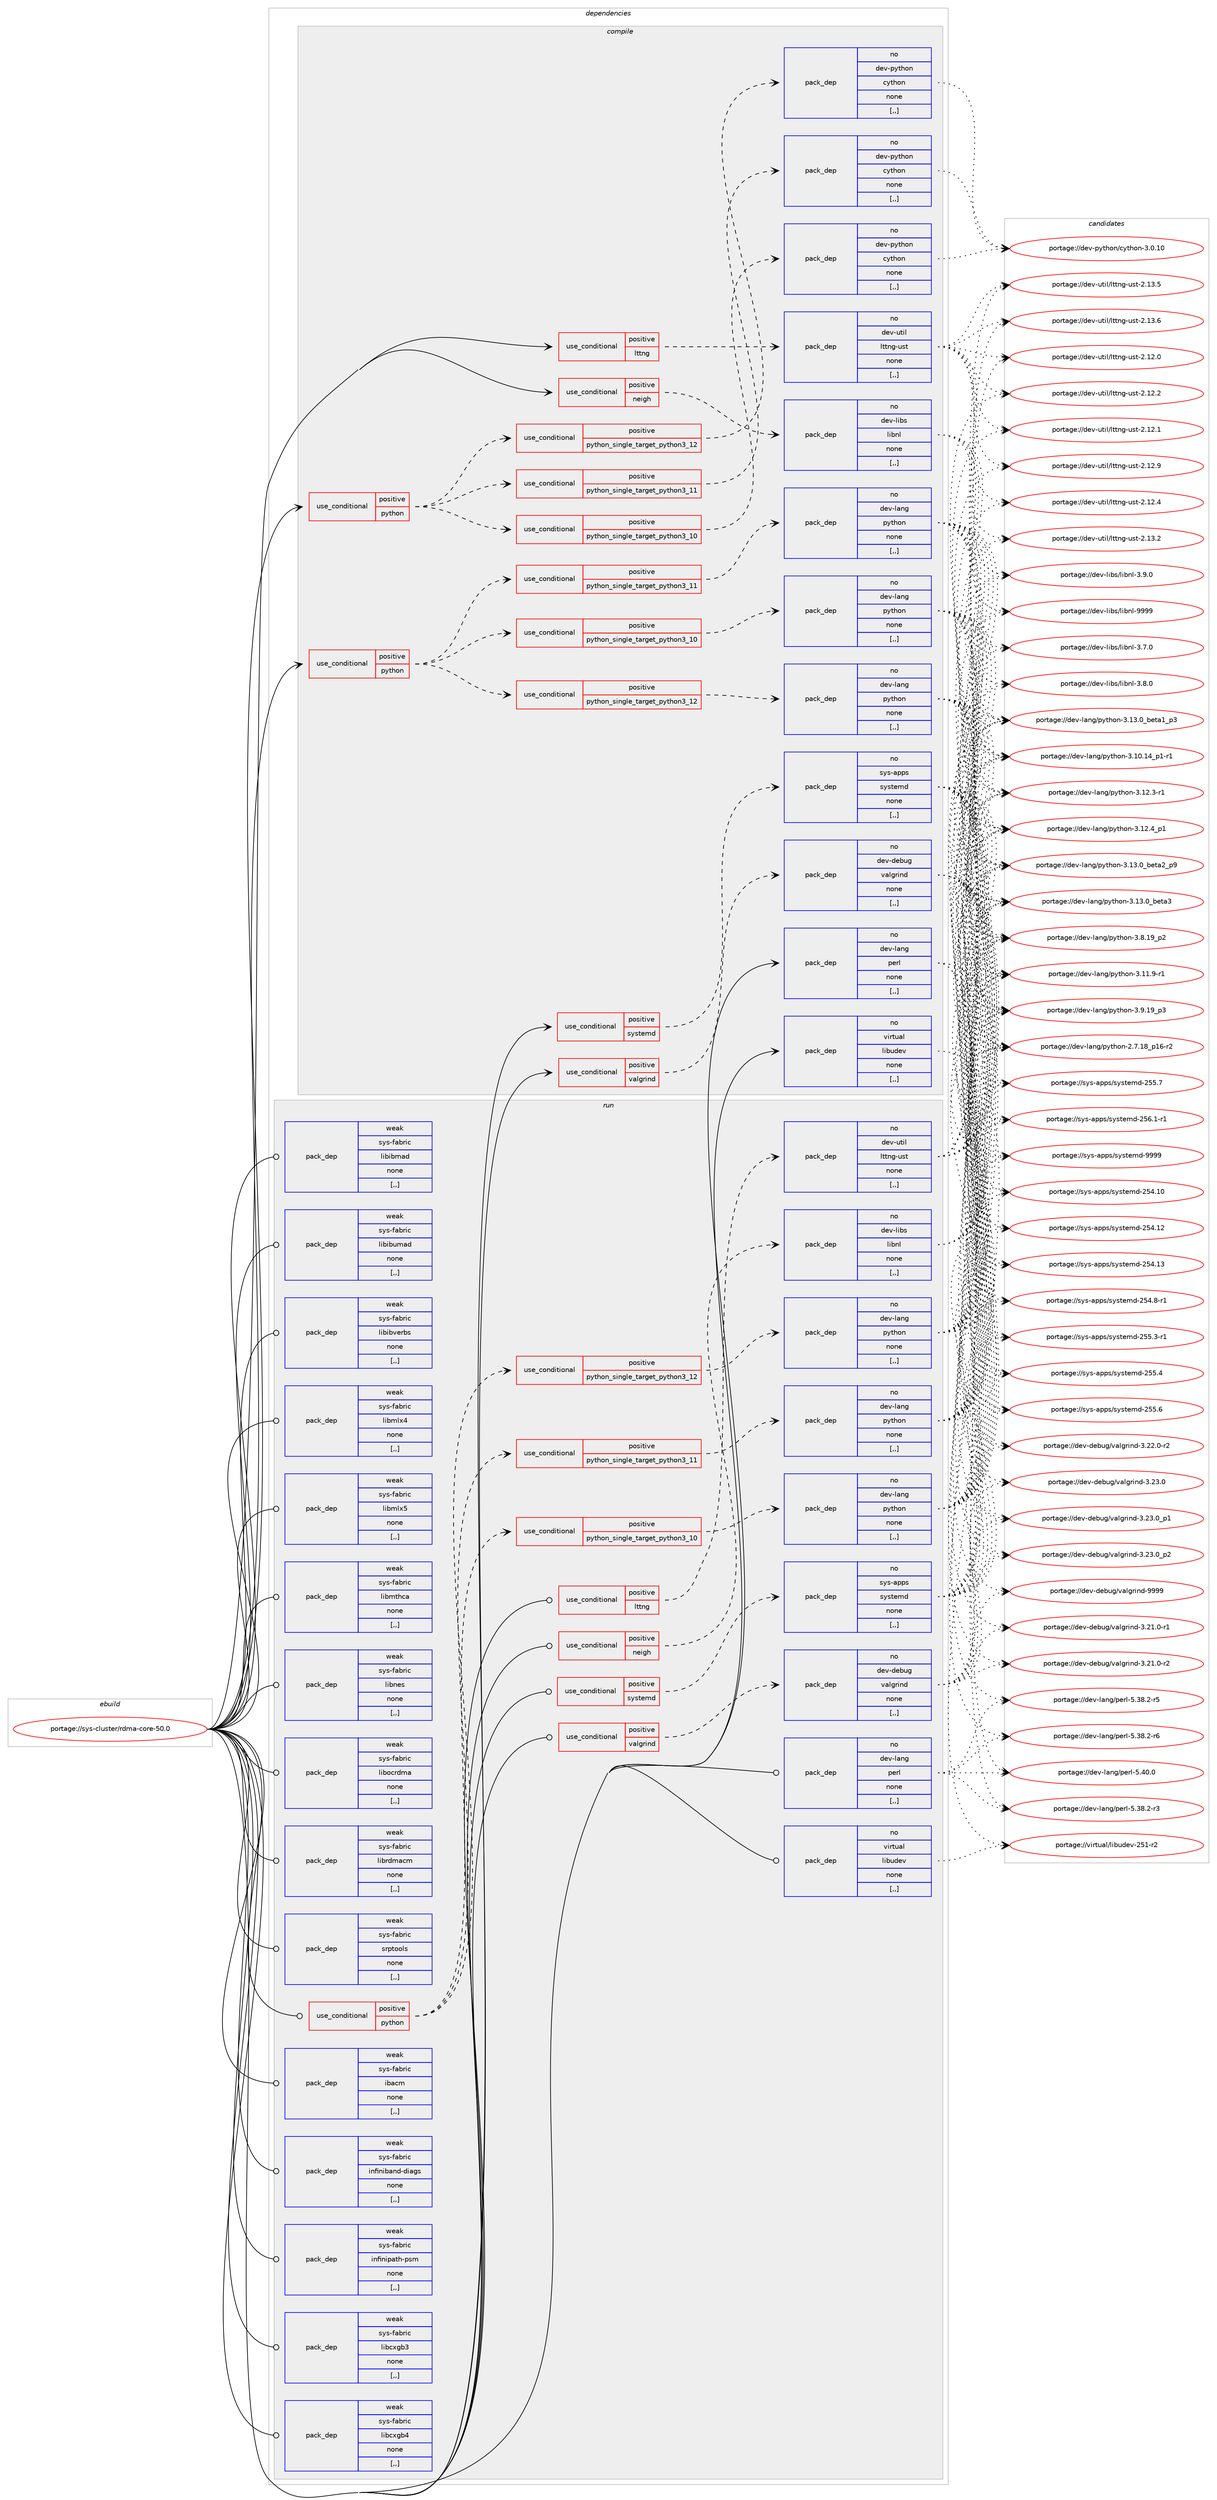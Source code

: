 digraph prolog {

# *************
# Graph options
# *************

newrank=true;
concentrate=true;
compound=true;
graph [rankdir=LR,fontname=Helvetica,fontsize=10,ranksep=1.5];#, ranksep=2.5, nodesep=0.2];
edge  [arrowhead=vee];
node  [fontname=Helvetica,fontsize=10];

# **********
# The ebuild
# **********

subgraph cluster_leftcol {
color=gray;
rank=same;
label=<<i>ebuild</i>>;
id [label="portage://sys-cluster/rdma-core-50.0", color=red, width=4, href="../sys-cluster/rdma-core-50.0.svg"];
}

# ****************
# The dependencies
# ****************

subgraph cluster_midcol {
color=gray;
label=<<i>dependencies</i>>;
subgraph cluster_compile {
fillcolor="#eeeeee";
style=filled;
label=<<i>compile</i>>;
subgraph cond111851 {
dependency421632 [label=<<TABLE BORDER="0" CELLBORDER="1" CELLSPACING="0" CELLPADDING="4"><TR><TD ROWSPAN="3" CELLPADDING="10">use_conditional</TD></TR><TR><TD>positive</TD></TR><TR><TD>lttng</TD></TR></TABLE>>, shape=none, color=red];
subgraph pack306906 {
dependency421633 [label=<<TABLE BORDER="0" CELLBORDER="1" CELLSPACING="0" CELLPADDING="4" WIDTH="220"><TR><TD ROWSPAN="6" CELLPADDING="30">pack_dep</TD></TR><TR><TD WIDTH="110">no</TD></TR><TR><TD>dev-util</TD></TR><TR><TD>lttng-ust</TD></TR><TR><TD>none</TD></TR><TR><TD>[,,]</TD></TR></TABLE>>, shape=none, color=blue];
}
dependency421632:e -> dependency421633:w [weight=20,style="dashed",arrowhead="vee"];
}
id:e -> dependency421632:w [weight=20,style="solid",arrowhead="vee"];
subgraph cond111852 {
dependency421634 [label=<<TABLE BORDER="0" CELLBORDER="1" CELLSPACING="0" CELLPADDING="4"><TR><TD ROWSPAN="3" CELLPADDING="10">use_conditional</TD></TR><TR><TD>positive</TD></TR><TR><TD>neigh</TD></TR></TABLE>>, shape=none, color=red];
subgraph pack306907 {
dependency421635 [label=<<TABLE BORDER="0" CELLBORDER="1" CELLSPACING="0" CELLPADDING="4" WIDTH="220"><TR><TD ROWSPAN="6" CELLPADDING="30">pack_dep</TD></TR><TR><TD WIDTH="110">no</TD></TR><TR><TD>dev-libs</TD></TR><TR><TD>libnl</TD></TR><TR><TD>none</TD></TR><TR><TD>[,,]</TD></TR></TABLE>>, shape=none, color=blue];
}
dependency421634:e -> dependency421635:w [weight=20,style="dashed",arrowhead="vee"];
}
id:e -> dependency421634:w [weight=20,style="solid",arrowhead="vee"];
subgraph cond111853 {
dependency421636 [label=<<TABLE BORDER="0" CELLBORDER="1" CELLSPACING="0" CELLPADDING="4"><TR><TD ROWSPAN="3" CELLPADDING="10">use_conditional</TD></TR><TR><TD>positive</TD></TR><TR><TD>python</TD></TR></TABLE>>, shape=none, color=red];
subgraph cond111854 {
dependency421637 [label=<<TABLE BORDER="0" CELLBORDER="1" CELLSPACING="0" CELLPADDING="4"><TR><TD ROWSPAN="3" CELLPADDING="10">use_conditional</TD></TR><TR><TD>positive</TD></TR><TR><TD>python_single_target_python3_10</TD></TR></TABLE>>, shape=none, color=red];
subgraph pack306908 {
dependency421638 [label=<<TABLE BORDER="0" CELLBORDER="1" CELLSPACING="0" CELLPADDING="4" WIDTH="220"><TR><TD ROWSPAN="6" CELLPADDING="30">pack_dep</TD></TR><TR><TD WIDTH="110">no</TD></TR><TR><TD>dev-lang</TD></TR><TR><TD>python</TD></TR><TR><TD>none</TD></TR><TR><TD>[,,]</TD></TR></TABLE>>, shape=none, color=blue];
}
dependency421637:e -> dependency421638:w [weight=20,style="dashed",arrowhead="vee"];
}
dependency421636:e -> dependency421637:w [weight=20,style="dashed",arrowhead="vee"];
subgraph cond111855 {
dependency421639 [label=<<TABLE BORDER="0" CELLBORDER="1" CELLSPACING="0" CELLPADDING="4"><TR><TD ROWSPAN="3" CELLPADDING="10">use_conditional</TD></TR><TR><TD>positive</TD></TR><TR><TD>python_single_target_python3_11</TD></TR></TABLE>>, shape=none, color=red];
subgraph pack306909 {
dependency421640 [label=<<TABLE BORDER="0" CELLBORDER="1" CELLSPACING="0" CELLPADDING="4" WIDTH="220"><TR><TD ROWSPAN="6" CELLPADDING="30">pack_dep</TD></TR><TR><TD WIDTH="110">no</TD></TR><TR><TD>dev-lang</TD></TR><TR><TD>python</TD></TR><TR><TD>none</TD></TR><TR><TD>[,,]</TD></TR></TABLE>>, shape=none, color=blue];
}
dependency421639:e -> dependency421640:w [weight=20,style="dashed",arrowhead="vee"];
}
dependency421636:e -> dependency421639:w [weight=20,style="dashed",arrowhead="vee"];
subgraph cond111856 {
dependency421641 [label=<<TABLE BORDER="0" CELLBORDER="1" CELLSPACING="0" CELLPADDING="4"><TR><TD ROWSPAN="3" CELLPADDING="10">use_conditional</TD></TR><TR><TD>positive</TD></TR><TR><TD>python_single_target_python3_12</TD></TR></TABLE>>, shape=none, color=red];
subgraph pack306910 {
dependency421642 [label=<<TABLE BORDER="0" CELLBORDER="1" CELLSPACING="0" CELLPADDING="4" WIDTH="220"><TR><TD ROWSPAN="6" CELLPADDING="30">pack_dep</TD></TR><TR><TD WIDTH="110">no</TD></TR><TR><TD>dev-lang</TD></TR><TR><TD>python</TD></TR><TR><TD>none</TD></TR><TR><TD>[,,]</TD></TR></TABLE>>, shape=none, color=blue];
}
dependency421641:e -> dependency421642:w [weight=20,style="dashed",arrowhead="vee"];
}
dependency421636:e -> dependency421641:w [weight=20,style="dashed",arrowhead="vee"];
}
id:e -> dependency421636:w [weight=20,style="solid",arrowhead="vee"];
subgraph cond111857 {
dependency421643 [label=<<TABLE BORDER="0" CELLBORDER="1" CELLSPACING="0" CELLPADDING="4"><TR><TD ROWSPAN="3" CELLPADDING="10">use_conditional</TD></TR><TR><TD>positive</TD></TR><TR><TD>python</TD></TR></TABLE>>, shape=none, color=red];
subgraph cond111858 {
dependency421644 [label=<<TABLE BORDER="0" CELLBORDER="1" CELLSPACING="0" CELLPADDING="4"><TR><TD ROWSPAN="3" CELLPADDING="10">use_conditional</TD></TR><TR><TD>positive</TD></TR><TR><TD>python_single_target_python3_10</TD></TR></TABLE>>, shape=none, color=red];
subgraph pack306911 {
dependency421645 [label=<<TABLE BORDER="0" CELLBORDER="1" CELLSPACING="0" CELLPADDING="4" WIDTH="220"><TR><TD ROWSPAN="6" CELLPADDING="30">pack_dep</TD></TR><TR><TD WIDTH="110">no</TD></TR><TR><TD>dev-python</TD></TR><TR><TD>cython</TD></TR><TR><TD>none</TD></TR><TR><TD>[,,]</TD></TR></TABLE>>, shape=none, color=blue];
}
dependency421644:e -> dependency421645:w [weight=20,style="dashed",arrowhead="vee"];
}
dependency421643:e -> dependency421644:w [weight=20,style="dashed",arrowhead="vee"];
subgraph cond111859 {
dependency421646 [label=<<TABLE BORDER="0" CELLBORDER="1" CELLSPACING="0" CELLPADDING="4"><TR><TD ROWSPAN="3" CELLPADDING="10">use_conditional</TD></TR><TR><TD>positive</TD></TR><TR><TD>python_single_target_python3_11</TD></TR></TABLE>>, shape=none, color=red];
subgraph pack306912 {
dependency421647 [label=<<TABLE BORDER="0" CELLBORDER="1" CELLSPACING="0" CELLPADDING="4" WIDTH="220"><TR><TD ROWSPAN="6" CELLPADDING="30">pack_dep</TD></TR><TR><TD WIDTH="110">no</TD></TR><TR><TD>dev-python</TD></TR><TR><TD>cython</TD></TR><TR><TD>none</TD></TR><TR><TD>[,,]</TD></TR></TABLE>>, shape=none, color=blue];
}
dependency421646:e -> dependency421647:w [weight=20,style="dashed",arrowhead="vee"];
}
dependency421643:e -> dependency421646:w [weight=20,style="dashed",arrowhead="vee"];
subgraph cond111860 {
dependency421648 [label=<<TABLE BORDER="0" CELLBORDER="1" CELLSPACING="0" CELLPADDING="4"><TR><TD ROWSPAN="3" CELLPADDING="10">use_conditional</TD></TR><TR><TD>positive</TD></TR><TR><TD>python_single_target_python3_12</TD></TR></TABLE>>, shape=none, color=red];
subgraph pack306913 {
dependency421649 [label=<<TABLE BORDER="0" CELLBORDER="1" CELLSPACING="0" CELLPADDING="4" WIDTH="220"><TR><TD ROWSPAN="6" CELLPADDING="30">pack_dep</TD></TR><TR><TD WIDTH="110">no</TD></TR><TR><TD>dev-python</TD></TR><TR><TD>cython</TD></TR><TR><TD>none</TD></TR><TR><TD>[,,]</TD></TR></TABLE>>, shape=none, color=blue];
}
dependency421648:e -> dependency421649:w [weight=20,style="dashed",arrowhead="vee"];
}
dependency421643:e -> dependency421648:w [weight=20,style="dashed",arrowhead="vee"];
}
id:e -> dependency421643:w [weight=20,style="solid",arrowhead="vee"];
subgraph cond111861 {
dependency421650 [label=<<TABLE BORDER="0" CELLBORDER="1" CELLSPACING="0" CELLPADDING="4"><TR><TD ROWSPAN="3" CELLPADDING="10">use_conditional</TD></TR><TR><TD>positive</TD></TR><TR><TD>systemd</TD></TR></TABLE>>, shape=none, color=red];
subgraph pack306914 {
dependency421651 [label=<<TABLE BORDER="0" CELLBORDER="1" CELLSPACING="0" CELLPADDING="4" WIDTH="220"><TR><TD ROWSPAN="6" CELLPADDING="30">pack_dep</TD></TR><TR><TD WIDTH="110">no</TD></TR><TR><TD>sys-apps</TD></TR><TR><TD>systemd</TD></TR><TR><TD>none</TD></TR><TR><TD>[,,]</TD></TR></TABLE>>, shape=none, color=blue];
}
dependency421650:e -> dependency421651:w [weight=20,style="dashed",arrowhead="vee"];
}
id:e -> dependency421650:w [weight=20,style="solid",arrowhead="vee"];
subgraph cond111862 {
dependency421652 [label=<<TABLE BORDER="0" CELLBORDER="1" CELLSPACING="0" CELLPADDING="4"><TR><TD ROWSPAN="3" CELLPADDING="10">use_conditional</TD></TR><TR><TD>positive</TD></TR><TR><TD>valgrind</TD></TR></TABLE>>, shape=none, color=red];
subgraph pack306915 {
dependency421653 [label=<<TABLE BORDER="0" CELLBORDER="1" CELLSPACING="0" CELLPADDING="4" WIDTH="220"><TR><TD ROWSPAN="6" CELLPADDING="30">pack_dep</TD></TR><TR><TD WIDTH="110">no</TD></TR><TR><TD>dev-debug</TD></TR><TR><TD>valgrind</TD></TR><TR><TD>none</TD></TR><TR><TD>[,,]</TD></TR></TABLE>>, shape=none, color=blue];
}
dependency421652:e -> dependency421653:w [weight=20,style="dashed",arrowhead="vee"];
}
id:e -> dependency421652:w [weight=20,style="solid",arrowhead="vee"];
subgraph pack306916 {
dependency421654 [label=<<TABLE BORDER="0" CELLBORDER="1" CELLSPACING="0" CELLPADDING="4" WIDTH="220"><TR><TD ROWSPAN="6" CELLPADDING="30">pack_dep</TD></TR><TR><TD WIDTH="110">no</TD></TR><TR><TD>dev-lang</TD></TR><TR><TD>perl</TD></TR><TR><TD>none</TD></TR><TR><TD>[,,]</TD></TR></TABLE>>, shape=none, color=blue];
}
id:e -> dependency421654:w [weight=20,style="solid",arrowhead="vee"];
subgraph pack306917 {
dependency421655 [label=<<TABLE BORDER="0" CELLBORDER="1" CELLSPACING="0" CELLPADDING="4" WIDTH="220"><TR><TD ROWSPAN="6" CELLPADDING="30">pack_dep</TD></TR><TR><TD WIDTH="110">no</TD></TR><TR><TD>virtual</TD></TR><TR><TD>libudev</TD></TR><TR><TD>none</TD></TR><TR><TD>[,,]</TD></TR></TABLE>>, shape=none, color=blue];
}
id:e -> dependency421655:w [weight=20,style="solid",arrowhead="vee"];
}
subgraph cluster_compileandrun {
fillcolor="#eeeeee";
style=filled;
label=<<i>compile and run</i>>;
}
subgraph cluster_run {
fillcolor="#eeeeee";
style=filled;
label=<<i>run</i>>;
subgraph cond111863 {
dependency421656 [label=<<TABLE BORDER="0" CELLBORDER="1" CELLSPACING="0" CELLPADDING="4"><TR><TD ROWSPAN="3" CELLPADDING="10">use_conditional</TD></TR><TR><TD>positive</TD></TR><TR><TD>lttng</TD></TR></TABLE>>, shape=none, color=red];
subgraph pack306918 {
dependency421657 [label=<<TABLE BORDER="0" CELLBORDER="1" CELLSPACING="0" CELLPADDING="4" WIDTH="220"><TR><TD ROWSPAN="6" CELLPADDING="30">pack_dep</TD></TR><TR><TD WIDTH="110">no</TD></TR><TR><TD>dev-util</TD></TR><TR><TD>lttng-ust</TD></TR><TR><TD>none</TD></TR><TR><TD>[,,]</TD></TR></TABLE>>, shape=none, color=blue];
}
dependency421656:e -> dependency421657:w [weight=20,style="dashed",arrowhead="vee"];
}
id:e -> dependency421656:w [weight=20,style="solid",arrowhead="odot"];
subgraph cond111864 {
dependency421658 [label=<<TABLE BORDER="0" CELLBORDER="1" CELLSPACING="0" CELLPADDING="4"><TR><TD ROWSPAN="3" CELLPADDING="10">use_conditional</TD></TR><TR><TD>positive</TD></TR><TR><TD>neigh</TD></TR></TABLE>>, shape=none, color=red];
subgraph pack306919 {
dependency421659 [label=<<TABLE BORDER="0" CELLBORDER="1" CELLSPACING="0" CELLPADDING="4" WIDTH="220"><TR><TD ROWSPAN="6" CELLPADDING="30">pack_dep</TD></TR><TR><TD WIDTH="110">no</TD></TR><TR><TD>dev-libs</TD></TR><TR><TD>libnl</TD></TR><TR><TD>none</TD></TR><TR><TD>[,,]</TD></TR></TABLE>>, shape=none, color=blue];
}
dependency421658:e -> dependency421659:w [weight=20,style="dashed",arrowhead="vee"];
}
id:e -> dependency421658:w [weight=20,style="solid",arrowhead="odot"];
subgraph cond111865 {
dependency421660 [label=<<TABLE BORDER="0" CELLBORDER="1" CELLSPACING="0" CELLPADDING="4"><TR><TD ROWSPAN="3" CELLPADDING="10">use_conditional</TD></TR><TR><TD>positive</TD></TR><TR><TD>python</TD></TR></TABLE>>, shape=none, color=red];
subgraph cond111866 {
dependency421661 [label=<<TABLE BORDER="0" CELLBORDER="1" CELLSPACING="0" CELLPADDING="4"><TR><TD ROWSPAN="3" CELLPADDING="10">use_conditional</TD></TR><TR><TD>positive</TD></TR><TR><TD>python_single_target_python3_10</TD></TR></TABLE>>, shape=none, color=red];
subgraph pack306920 {
dependency421662 [label=<<TABLE BORDER="0" CELLBORDER="1" CELLSPACING="0" CELLPADDING="4" WIDTH="220"><TR><TD ROWSPAN="6" CELLPADDING="30">pack_dep</TD></TR><TR><TD WIDTH="110">no</TD></TR><TR><TD>dev-lang</TD></TR><TR><TD>python</TD></TR><TR><TD>none</TD></TR><TR><TD>[,,]</TD></TR></TABLE>>, shape=none, color=blue];
}
dependency421661:e -> dependency421662:w [weight=20,style="dashed",arrowhead="vee"];
}
dependency421660:e -> dependency421661:w [weight=20,style="dashed",arrowhead="vee"];
subgraph cond111867 {
dependency421663 [label=<<TABLE BORDER="0" CELLBORDER="1" CELLSPACING="0" CELLPADDING="4"><TR><TD ROWSPAN="3" CELLPADDING="10">use_conditional</TD></TR><TR><TD>positive</TD></TR><TR><TD>python_single_target_python3_11</TD></TR></TABLE>>, shape=none, color=red];
subgraph pack306921 {
dependency421664 [label=<<TABLE BORDER="0" CELLBORDER="1" CELLSPACING="0" CELLPADDING="4" WIDTH="220"><TR><TD ROWSPAN="6" CELLPADDING="30">pack_dep</TD></TR><TR><TD WIDTH="110">no</TD></TR><TR><TD>dev-lang</TD></TR><TR><TD>python</TD></TR><TR><TD>none</TD></TR><TR><TD>[,,]</TD></TR></TABLE>>, shape=none, color=blue];
}
dependency421663:e -> dependency421664:w [weight=20,style="dashed",arrowhead="vee"];
}
dependency421660:e -> dependency421663:w [weight=20,style="dashed",arrowhead="vee"];
subgraph cond111868 {
dependency421665 [label=<<TABLE BORDER="0" CELLBORDER="1" CELLSPACING="0" CELLPADDING="4"><TR><TD ROWSPAN="3" CELLPADDING="10">use_conditional</TD></TR><TR><TD>positive</TD></TR><TR><TD>python_single_target_python3_12</TD></TR></TABLE>>, shape=none, color=red];
subgraph pack306922 {
dependency421666 [label=<<TABLE BORDER="0" CELLBORDER="1" CELLSPACING="0" CELLPADDING="4" WIDTH="220"><TR><TD ROWSPAN="6" CELLPADDING="30">pack_dep</TD></TR><TR><TD WIDTH="110">no</TD></TR><TR><TD>dev-lang</TD></TR><TR><TD>python</TD></TR><TR><TD>none</TD></TR><TR><TD>[,,]</TD></TR></TABLE>>, shape=none, color=blue];
}
dependency421665:e -> dependency421666:w [weight=20,style="dashed",arrowhead="vee"];
}
dependency421660:e -> dependency421665:w [weight=20,style="dashed",arrowhead="vee"];
}
id:e -> dependency421660:w [weight=20,style="solid",arrowhead="odot"];
subgraph cond111869 {
dependency421667 [label=<<TABLE BORDER="0" CELLBORDER="1" CELLSPACING="0" CELLPADDING="4"><TR><TD ROWSPAN="3" CELLPADDING="10">use_conditional</TD></TR><TR><TD>positive</TD></TR><TR><TD>systemd</TD></TR></TABLE>>, shape=none, color=red];
subgraph pack306923 {
dependency421668 [label=<<TABLE BORDER="0" CELLBORDER="1" CELLSPACING="0" CELLPADDING="4" WIDTH="220"><TR><TD ROWSPAN="6" CELLPADDING="30">pack_dep</TD></TR><TR><TD WIDTH="110">no</TD></TR><TR><TD>sys-apps</TD></TR><TR><TD>systemd</TD></TR><TR><TD>none</TD></TR><TR><TD>[,,]</TD></TR></TABLE>>, shape=none, color=blue];
}
dependency421667:e -> dependency421668:w [weight=20,style="dashed",arrowhead="vee"];
}
id:e -> dependency421667:w [weight=20,style="solid",arrowhead="odot"];
subgraph cond111870 {
dependency421669 [label=<<TABLE BORDER="0" CELLBORDER="1" CELLSPACING="0" CELLPADDING="4"><TR><TD ROWSPAN="3" CELLPADDING="10">use_conditional</TD></TR><TR><TD>positive</TD></TR><TR><TD>valgrind</TD></TR></TABLE>>, shape=none, color=red];
subgraph pack306924 {
dependency421670 [label=<<TABLE BORDER="0" CELLBORDER="1" CELLSPACING="0" CELLPADDING="4" WIDTH="220"><TR><TD ROWSPAN="6" CELLPADDING="30">pack_dep</TD></TR><TR><TD WIDTH="110">no</TD></TR><TR><TD>dev-debug</TD></TR><TR><TD>valgrind</TD></TR><TR><TD>none</TD></TR><TR><TD>[,,]</TD></TR></TABLE>>, shape=none, color=blue];
}
dependency421669:e -> dependency421670:w [weight=20,style="dashed",arrowhead="vee"];
}
id:e -> dependency421669:w [weight=20,style="solid",arrowhead="odot"];
subgraph pack306925 {
dependency421671 [label=<<TABLE BORDER="0" CELLBORDER="1" CELLSPACING="0" CELLPADDING="4" WIDTH="220"><TR><TD ROWSPAN="6" CELLPADDING="30">pack_dep</TD></TR><TR><TD WIDTH="110">no</TD></TR><TR><TD>dev-lang</TD></TR><TR><TD>perl</TD></TR><TR><TD>none</TD></TR><TR><TD>[,,]</TD></TR></TABLE>>, shape=none, color=blue];
}
id:e -> dependency421671:w [weight=20,style="solid",arrowhead="odot"];
subgraph pack306926 {
dependency421672 [label=<<TABLE BORDER="0" CELLBORDER="1" CELLSPACING="0" CELLPADDING="4" WIDTH="220"><TR><TD ROWSPAN="6" CELLPADDING="30">pack_dep</TD></TR><TR><TD WIDTH="110">no</TD></TR><TR><TD>virtual</TD></TR><TR><TD>libudev</TD></TR><TR><TD>none</TD></TR><TR><TD>[,,]</TD></TR></TABLE>>, shape=none, color=blue];
}
id:e -> dependency421672:w [weight=20,style="solid",arrowhead="odot"];
subgraph pack306927 {
dependency421673 [label=<<TABLE BORDER="0" CELLBORDER="1" CELLSPACING="0" CELLPADDING="4" WIDTH="220"><TR><TD ROWSPAN="6" CELLPADDING="30">pack_dep</TD></TR><TR><TD WIDTH="110">weak</TD></TR><TR><TD>sys-fabric</TD></TR><TR><TD>ibacm</TD></TR><TR><TD>none</TD></TR><TR><TD>[,,]</TD></TR></TABLE>>, shape=none, color=blue];
}
id:e -> dependency421673:w [weight=20,style="solid",arrowhead="odot"];
subgraph pack306928 {
dependency421674 [label=<<TABLE BORDER="0" CELLBORDER="1" CELLSPACING="0" CELLPADDING="4" WIDTH="220"><TR><TD ROWSPAN="6" CELLPADDING="30">pack_dep</TD></TR><TR><TD WIDTH="110">weak</TD></TR><TR><TD>sys-fabric</TD></TR><TR><TD>infiniband-diags</TD></TR><TR><TD>none</TD></TR><TR><TD>[,,]</TD></TR></TABLE>>, shape=none, color=blue];
}
id:e -> dependency421674:w [weight=20,style="solid",arrowhead="odot"];
subgraph pack306929 {
dependency421675 [label=<<TABLE BORDER="0" CELLBORDER="1" CELLSPACING="0" CELLPADDING="4" WIDTH="220"><TR><TD ROWSPAN="6" CELLPADDING="30">pack_dep</TD></TR><TR><TD WIDTH="110">weak</TD></TR><TR><TD>sys-fabric</TD></TR><TR><TD>infinipath-psm</TD></TR><TR><TD>none</TD></TR><TR><TD>[,,]</TD></TR></TABLE>>, shape=none, color=blue];
}
id:e -> dependency421675:w [weight=20,style="solid",arrowhead="odot"];
subgraph pack306930 {
dependency421676 [label=<<TABLE BORDER="0" CELLBORDER="1" CELLSPACING="0" CELLPADDING="4" WIDTH="220"><TR><TD ROWSPAN="6" CELLPADDING="30">pack_dep</TD></TR><TR><TD WIDTH="110">weak</TD></TR><TR><TD>sys-fabric</TD></TR><TR><TD>libcxgb3</TD></TR><TR><TD>none</TD></TR><TR><TD>[,,]</TD></TR></TABLE>>, shape=none, color=blue];
}
id:e -> dependency421676:w [weight=20,style="solid",arrowhead="odot"];
subgraph pack306931 {
dependency421677 [label=<<TABLE BORDER="0" CELLBORDER="1" CELLSPACING="0" CELLPADDING="4" WIDTH="220"><TR><TD ROWSPAN="6" CELLPADDING="30">pack_dep</TD></TR><TR><TD WIDTH="110">weak</TD></TR><TR><TD>sys-fabric</TD></TR><TR><TD>libcxgb4</TD></TR><TR><TD>none</TD></TR><TR><TD>[,,]</TD></TR></TABLE>>, shape=none, color=blue];
}
id:e -> dependency421677:w [weight=20,style="solid",arrowhead="odot"];
subgraph pack306932 {
dependency421678 [label=<<TABLE BORDER="0" CELLBORDER="1" CELLSPACING="0" CELLPADDING="4" WIDTH="220"><TR><TD ROWSPAN="6" CELLPADDING="30">pack_dep</TD></TR><TR><TD WIDTH="110">weak</TD></TR><TR><TD>sys-fabric</TD></TR><TR><TD>libibmad</TD></TR><TR><TD>none</TD></TR><TR><TD>[,,]</TD></TR></TABLE>>, shape=none, color=blue];
}
id:e -> dependency421678:w [weight=20,style="solid",arrowhead="odot"];
subgraph pack306933 {
dependency421679 [label=<<TABLE BORDER="0" CELLBORDER="1" CELLSPACING="0" CELLPADDING="4" WIDTH="220"><TR><TD ROWSPAN="6" CELLPADDING="30">pack_dep</TD></TR><TR><TD WIDTH="110">weak</TD></TR><TR><TD>sys-fabric</TD></TR><TR><TD>libibumad</TD></TR><TR><TD>none</TD></TR><TR><TD>[,,]</TD></TR></TABLE>>, shape=none, color=blue];
}
id:e -> dependency421679:w [weight=20,style="solid",arrowhead="odot"];
subgraph pack306934 {
dependency421680 [label=<<TABLE BORDER="0" CELLBORDER="1" CELLSPACING="0" CELLPADDING="4" WIDTH="220"><TR><TD ROWSPAN="6" CELLPADDING="30">pack_dep</TD></TR><TR><TD WIDTH="110">weak</TD></TR><TR><TD>sys-fabric</TD></TR><TR><TD>libibverbs</TD></TR><TR><TD>none</TD></TR><TR><TD>[,,]</TD></TR></TABLE>>, shape=none, color=blue];
}
id:e -> dependency421680:w [weight=20,style="solid",arrowhead="odot"];
subgraph pack306935 {
dependency421681 [label=<<TABLE BORDER="0" CELLBORDER="1" CELLSPACING="0" CELLPADDING="4" WIDTH="220"><TR><TD ROWSPAN="6" CELLPADDING="30">pack_dep</TD></TR><TR><TD WIDTH="110">weak</TD></TR><TR><TD>sys-fabric</TD></TR><TR><TD>libmlx4</TD></TR><TR><TD>none</TD></TR><TR><TD>[,,]</TD></TR></TABLE>>, shape=none, color=blue];
}
id:e -> dependency421681:w [weight=20,style="solid",arrowhead="odot"];
subgraph pack306936 {
dependency421682 [label=<<TABLE BORDER="0" CELLBORDER="1" CELLSPACING="0" CELLPADDING="4" WIDTH="220"><TR><TD ROWSPAN="6" CELLPADDING="30">pack_dep</TD></TR><TR><TD WIDTH="110">weak</TD></TR><TR><TD>sys-fabric</TD></TR><TR><TD>libmlx5</TD></TR><TR><TD>none</TD></TR><TR><TD>[,,]</TD></TR></TABLE>>, shape=none, color=blue];
}
id:e -> dependency421682:w [weight=20,style="solid",arrowhead="odot"];
subgraph pack306937 {
dependency421683 [label=<<TABLE BORDER="0" CELLBORDER="1" CELLSPACING="0" CELLPADDING="4" WIDTH="220"><TR><TD ROWSPAN="6" CELLPADDING="30">pack_dep</TD></TR><TR><TD WIDTH="110">weak</TD></TR><TR><TD>sys-fabric</TD></TR><TR><TD>libmthca</TD></TR><TR><TD>none</TD></TR><TR><TD>[,,]</TD></TR></TABLE>>, shape=none, color=blue];
}
id:e -> dependency421683:w [weight=20,style="solid",arrowhead="odot"];
subgraph pack306938 {
dependency421684 [label=<<TABLE BORDER="0" CELLBORDER="1" CELLSPACING="0" CELLPADDING="4" WIDTH="220"><TR><TD ROWSPAN="6" CELLPADDING="30">pack_dep</TD></TR><TR><TD WIDTH="110">weak</TD></TR><TR><TD>sys-fabric</TD></TR><TR><TD>libnes</TD></TR><TR><TD>none</TD></TR><TR><TD>[,,]</TD></TR></TABLE>>, shape=none, color=blue];
}
id:e -> dependency421684:w [weight=20,style="solid",arrowhead="odot"];
subgraph pack306939 {
dependency421685 [label=<<TABLE BORDER="0" CELLBORDER="1" CELLSPACING="0" CELLPADDING="4" WIDTH="220"><TR><TD ROWSPAN="6" CELLPADDING="30">pack_dep</TD></TR><TR><TD WIDTH="110">weak</TD></TR><TR><TD>sys-fabric</TD></TR><TR><TD>libocrdma</TD></TR><TR><TD>none</TD></TR><TR><TD>[,,]</TD></TR></TABLE>>, shape=none, color=blue];
}
id:e -> dependency421685:w [weight=20,style="solid",arrowhead="odot"];
subgraph pack306940 {
dependency421686 [label=<<TABLE BORDER="0" CELLBORDER="1" CELLSPACING="0" CELLPADDING="4" WIDTH="220"><TR><TD ROWSPAN="6" CELLPADDING="30">pack_dep</TD></TR><TR><TD WIDTH="110">weak</TD></TR><TR><TD>sys-fabric</TD></TR><TR><TD>librdmacm</TD></TR><TR><TD>none</TD></TR><TR><TD>[,,]</TD></TR></TABLE>>, shape=none, color=blue];
}
id:e -> dependency421686:w [weight=20,style="solid",arrowhead="odot"];
subgraph pack306941 {
dependency421687 [label=<<TABLE BORDER="0" CELLBORDER="1" CELLSPACING="0" CELLPADDING="4" WIDTH="220"><TR><TD ROWSPAN="6" CELLPADDING="30">pack_dep</TD></TR><TR><TD WIDTH="110">weak</TD></TR><TR><TD>sys-fabric</TD></TR><TR><TD>srptools</TD></TR><TR><TD>none</TD></TR><TR><TD>[,,]</TD></TR></TABLE>>, shape=none, color=blue];
}
id:e -> dependency421687:w [weight=20,style="solid",arrowhead="odot"];
}
}

# **************
# The candidates
# **************

subgraph cluster_choices {
rank=same;
color=gray;
label=<<i>candidates</i>>;

subgraph choice306906 {
color=black;
nodesep=1;
choice10010111845117116105108471081161161101034511711511645504649504648 [label="portage://dev-util/lttng-ust-2.12.0", color=red, width=4,href="../dev-util/lttng-ust-2.12.0.svg"];
choice10010111845117116105108471081161161101034511711511645504649504649 [label="portage://dev-util/lttng-ust-2.12.1", color=red, width=4,href="../dev-util/lttng-ust-2.12.1.svg"];
choice10010111845117116105108471081161161101034511711511645504649504650 [label="portage://dev-util/lttng-ust-2.12.2", color=red, width=4,href="../dev-util/lttng-ust-2.12.2.svg"];
choice10010111845117116105108471081161161101034511711511645504649504652 [label="portage://dev-util/lttng-ust-2.12.4", color=red, width=4,href="../dev-util/lttng-ust-2.12.4.svg"];
choice10010111845117116105108471081161161101034511711511645504649504657 [label="portage://dev-util/lttng-ust-2.12.9", color=red, width=4,href="../dev-util/lttng-ust-2.12.9.svg"];
choice10010111845117116105108471081161161101034511711511645504649514650 [label="portage://dev-util/lttng-ust-2.13.2", color=red, width=4,href="../dev-util/lttng-ust-2.13.2.svg"];
choice10010111845117116105108471081161161101034511711511645504649514653 [label="portage://dev-util/lttng-ust-2.13.5", color=red, width=4,href="../dev-util/lttng-ust-2.13.5.svg"];
choice10010111845117116105108471081161161101034511711511645504649514654 [label="portage://dev-util/lttng-ust-2.13.6", color=red, width=4,href="../dev-util/lttng-ust-2.13.6.svg"];
dependency421633:e -> choice10010111845117116105108471081161161101034511711511645504649504648:w [style=dotted,weight="100"];
dependency421633:e -> choice10010111845117116105108471081161161101034511711511645504649504649:w [style=dotted,weight="100"];
dependency421633:e -> choice10010111845117116105108471081161161101034511711511645504649504650:w [style=dotted,weight="100"];
dependency421633:e -> choice10010111845117116105108471081161161101034511711511645504649504652:w [style=dotted,weight="100"];
dependency421633:e -> choice10010111845117116105108471081161161101034511711511645504649504657:w [style=dotted,weight="100"];
dependency421633:e -> choice10010111845117116105108471081161161101034511711511645504649514650:w [style=dotted,weight="100"];
dependency421633:e -> choice10010111845117116105108471081161161101034511711511645504649514653:w [style=dotted,weight="100"];
dependency421633:e -> choice10010111845117116105108471081161161101034511711511645504649514654:w [style=dotted,weight="100"];
}
subgraph choice306907 {
color=black;
nodesep=1;
choice10010111845108105981154710810598110108455146554648 [label="portage://dev-libs/libnl-3.7.0", color=red, width=4,href="../dev-libs/libnl-3.7.0.svg"];
choice10010111845108105981154710810598110108455146564648 [label="portage://dev-libs/libnl-3.8.0", color=red, width=4,href="../dev-libs/libnl-3.8.0.svg"];
choice10010111845108105981154710810598110108455146574648 [label="portage://dev-libs/libnl-3.9.0", color=red, width=4,href="../dev-libs/libnl-3.9.0.svg"];
choice100101118451081059811547108105981101084557575757 [label="portage://dev-libs/libnl-9999", color=red, width=4,href="../dev-libs/libnl-9999.svg"];
dependency421635:e -> choice10010111845108105981154710810598110108455146554648:w [style=dotted,weight="100"];
dependency421635:e -> choice10010111845108105981154710810598110108455146564648:w [style=dotted,weight="100"];
dependency421635:e -> choice10010111845108105981154710810598110108455146574648:w [style=dotted,weight="100"];
dependency421635:e -> choice100101118451081059811547108105981101084557575757:w [style=dotted,weight="100"];
}
subgraph choice306908 {
color=black;
nodesep=1;
choice100101118451089711010347112121116104111110455046554649569511249544511450 [label="portage://dev-lang/python-2.7.18_p16-r2", color=red, width=4,href="../dev-lang/python-2.7.18_p16-r2.svg"];
choice100101118451089711010347112121116104111110455146494846495295112494511449 [label="portage://dev-lang/python-3.10.14_p1-r1", color=red, width=4,href="../dev-lang/python-3.10.14_p1-r1.svg"];
choice100101118451089711010347112121116104111110455146494946574511449 [label="portage://dev-lang/python-3.11.9-r1", color=red, width=4,href="../dev-lang/python-3.11.9-r1.svg"];
choice100101118451089711010347112121116104111110455146495046514511449 [label="portage://dev-lang/python-3.12.3-r1", color=red, width=4,href="../dev-lang/python-3.12.3-r1.svg"];
choice100101118451089711010347112121116104111110455146495046529511249 [label="portage://dev-lang/python-3.12.4_p1", color=red, width=4,href="../dev-lang/python-3.12.4_p1.svg"];
choice10010111845108971101034711212111610411111045514649514648959810111697499511251 [label="portage://dev-lang/python-3.13.0_beta1_p3", color=red, width=4,href="../dev-lang/python-3.13.0_beta1_p3.svg"];
choice10010111845108971101034711212111610411111045514649514648959810111697509511257 [label="portage://dev-lang/python-3.13.0_beta2_p9", color=red, width=4,href="../dev-lang/python-3.13.0_beta2_p9.svg"];
choice1001011184510897110103471121211161041111104551464951464895981011169751 [label="portage://dev-lang/python-3.13.0_beta3", color=red, width=4,href="../dev-lang/python-3.13.0_beta3.svg"];
choice100101118451089711010347112121116104111110455146564649579511250 [label="portage://dev-lang/python-3.8.19_p2", color=red, width=4,href="../dev-lang/python-3.8.19_p2.svg"];
choice100101118451089711010347112121116104111110455146574649579511251 [label="portage://dev-lang/python-3.9.19_p3", color=red, width=4,href="../dev-lang/python-3.9.19_p3.svg"];
dependency421638:e -> choice100101118451089711010347112121116104111110455046554649569511249544511450:w [style=dotted,weight="100"];
dependency421638:e -> choice100101118451089711010347112121116104111110455146494846495295112494511449:w [style=dotted,weight="100"];
dependency421638:e -> choice100101118451089711010347112121116104111110455146494946574511449:w [style=dotted,weight="100"];
dependency421638:e -> choice100101118451089711010347112121116104111110455146495046514511449:w [style=dotted,weight="100"];
dependency421638:e -> choice100101118451089711010347112121116104111110455146495046529511249:w [style=dotted,weight="100"];
dependency421638:e -> choice10010111845108971101034711212111610411111045514649514648959810111697499511251:w [style=dotted,weight="100"];
dependency421638:e -> choice10010111845108971101034711212111610411111045514649514648959810111697509511257:w [style=dotted,weight="100"];
dependency421638:e -> choice1001011184510897110103471121211161041111104551464951464895981011169751:w [style=dotted,weight="100"];
dependency421638:e -> choice100101118451089711010347112121116104111110455146564649579511250:w [style=dotted,weight="100"];
dependency421638:e -> choice100101118451089711010347112121116104111110455146574649579511251:w [style=dotted,weight="100"];
}
subgraph choice306909 {
color=black;
nodesep=1;
choice100101118451089711010347112121116104111110455046554649569511249544511450 [label="portage://dev-lang/python-2.7.18_p16-r2", color=red, width=4,href="../dev-lang/python-2.7.18_p16-r2.svg"];
choice100101118451089711010347112121116104111110455146494846495295112494511449 [label="portage://dev-lang/python-3.10.14_p1-r1", color=red, width=4,href="../dev-lang/python-3.10.14_p1-r1.svg"];
choice100101118451089711010347112121116104111110455146494946574511449 [label="portage://dev-lang/python-3.11.9-r1", color=red, width=4,href="../dev-lang/python-3.11.9-r1.svg"];
choice100101118451089711010347112121116104111110455146495046514511449 [label="portage://dev-lang/python-3.12.3-r1", color=red, width=4,href="../dev-lang/python-3.12.3-r1.svg"];
choice100101118451089711010347112121116104111110455146495046529511249 [label="portage://dev-lang/python-3.12.4_p1", color=red, width=4,href="../dev-lang/python-3.12.4_p1.svg"];
choice10010111845108971101034711212111610411111045514649514648959810111697499511251 [label="portage://dev-lang/python-3.13.0_beta1_p3", color=red, width=4,href="../dev-lang/python-3.13.0_beta1_p3.svg"];
choice10010111845108971101034711212111610411111045514649514648959810111697509511257 [label="portage://dev-lang/python-3.13.0_beta2_p9", color=red, width=4,href="../dev-lang/python-3.13.0_beta2_p9.svg"];
choice1001011184510897110103471121211161041111104551464951464895981011169751 [label="portage://dev-lang/python-3.13.0_beta3", color=red, width=4,href="../dev-lang/python-3.13.0_beta3.svg"];
choice100101118451089711010347112121116104111110455146564649579511250 [label="portage://dev-lang/python-3.8.19_p2", color=red, width=4,href="../dev-lang/python-3.8.19_p2.svg"];
choice100101118451089711010347112121116104111110455146574649579511251 [label="portage://dev-lang/python-3.9.19_p3", color=red, width=4,href="../dev-lang/python-3.9.19_p3.svg"];
dependency421640:e -> choice100101118451089711010347112121116104111110455046554649569511249544511450:w [style=dotted,weight="100"];
dependency421640:e -> choice100101118451089711010347112121116104111110455146494846495295112494511449:w [style=dotted,weight="100"];
dependency421640:e -> choice100101118451089711010347112121116104111110455146494946574511449:w [style=dotted,weight="100"];
dependency421640:e -> choice100101118451089711010347112121116104111110455146495046514511449:w [style=dotted,weight="100"];
dependency421640:e -> choice100101118451089711010347112121116104111110455146495046529511249:w [style=dotted,weight="100"];
dependency421640:e -> choice10010111845108971101034711212111610411111045514649514648959810111697499511251:w [style=dotted,weight="100"];
dependency421640:e -> choice10010111845108971101034711212111610411111045514649514648959810111697509511257:w [style=dotted,weight="100"];
dependency421640:e -> choice1001011184510897110103471121211161041111104551464951464895981011169751:w [style=dotted,weight="100"];
dependency421640:e -> choice100101118451089711010347112121116104111110455146564649579511250:w [style=dotted,weight="100"];
dependency421640:e -> choice100101118451089711010347112121116104111110455146574649579511251:w [style=dotted,weight="100"];
}
subgraph choice306910 {
color=black;
nodesep=1;
choice100101118451089711010347112121116104111110455046554649569511249544511450 [label="portage://dev-lang/python-2.7.18_p16-r2", color=red, width=4,href="../dev-lang/python-2.7.18_p16-r2.svg"];
choice100101118451089711010347112121116104111110455146494846495295112494511449 [label="portage://dev-lang/python-3.10.14_p1-r1", color=red, width=4,href="../dev-lang/python-3.10.14_p1-r1.svg"];
choice100101118451089711010347112121116104111110455146494946574511449 [label="portage://dev-lang/python-3.11.9-r1", color=red, width=4,href="../dev-lang/python-3.11.9-r1.svg"];
choice100101118451089711010347112121116104111110455146495046514511449 [label="portage://dev-lang/python-3.12.3-r1", color=red, width=4,href="../dev-lang/python-3.12.3-r1.svg"];
choice100101118451089711010347112121116104111110455146495046529511249 [label="portage://dev-lang/python-3.12.4_p1", color=red, width=4,href="../dev-lang/python-3.12.4_p1.svg"];
choice10010111845108971101034711212111610411111045514649514648959810111697499511251 [label="portage://dev-lang/python-3.13.0_beta1_p3", color=red, width=4,href="../dev-lang/python-3.13.0_beta1_p3.svg"];
choice10010111845108971101034711212111610411111045514649514648959810111697509511257 [label="portage://dev-lang/python-3.13.0_beta2_p9", color=red, width=4,href="../dev-lang/python-3.13.0_beta2_p9.svg"];
choice1001011184510897110103471121211161041111104551464951464895981011169751 [label="portage://dev-lang/python-3.13.0_beta3", color=red, width=4,href="../dev-lang/python-3.13.0_beta3.svg"];
choice100101118451089711010347112121116104111110455146564649579511250 [label="portage://dev-lang/python-3.8.19_p2", color=red, width=4,href="../dev-lang/python-3.8.19_p2.svg"];
choice100101118451089711010347112121116104111110455146574649579511251 [label="portage://dev-lang/python-3.9.19_p3", color=red, width=4,href="../dev-lang/python-3.9.19_p3.svg"];
dependency421642:e -> choice100101118451089711010347112121116104111110455046554649569511249544511450:w [style=dotted,weight="100"];
dependency421642:e -> choice100101118451089711010347112121116104111110455146494846495295112494511449:w [style=dotted,weight="100"];
dependency421642:e -> choice100101118451089711010347112121116104111110455146494946574511449:w [style=dotted,weight="100"];
dependency421642:e -> choice100101118451089711010347112121116104111110455146495046514511449:w [style=dotted,weight="100"];
dependency421642:e -> choice100101118451089711010347112121116104111110455146495046529511249:w [style=dotted,weight="100"];
dependency421642:e -> choice10010111845108971101034711212111610411111045514649514648959810111697499511251:w [style=dotted,weight="100"];
dependency421642:e -> choice10010111845108971101034711212111610411111045514649514648959810111697509511257:w [style=dotted,weight="100"];
dependency421642:e -> choice1001011184510897110103471121211161041111104551464951464895981011169751:w [style=dotted,weight="100"];
dependency421642:e -> choice100101118451089711010347112121116104111110455146564649579511250:w [style=dotted,weight="100"];
dependency421642:e -> choice100101118451089711010347112121116104111110455146574649579511251:w [style=dotted,weight="100"];
}
subgraph choice306911 {
color=black;
nodesep=1;
choice10010111845112121116104111110479912111610411111045514648464948 [label="portage://dev-python/cython-3.0.10", color=red, width=4,href="../dev-python/cython-3.0.10.svg"];
dependency421645:e -> choice10010111845112121116104111110479912111610411111045514648464948:w [style=dotted,weight="100"];
}
subgraph choice306912 {
color=black;
nodesep=1;
choice10010111845112121116104111110479912111610411111045514648464948 [label="portage://dev-python/cython-3.0.10", color=red, width=4,href="../dev-python/cython-3.0.10.svg"];
dependency421647:e -> choice10010111845112121116104111110479912111610411111045514648464948:w [style=dotted,weight="100"];
}
subgraph choice306913 {
color=black;
nodesep=1;
choice10010111845112121116104111110479912111610411111045514648464948 [label="portage://dev-python/cython-3.0.10", color=red, width=4,href="../dev-python/cython-3.0.10.svg"];
dependency421649:e -> choice10010111845112121116104111110479912111610411111045514648464948:w [style=dotted,weight="100"];
}
subgraph choice306914 {
color=black;
nodesep=1;
choice11512111545971121121154711512111511610110910045505352464948 [label="portage://sys-apps/systemd-254.10", color=red, width=4,href="../sys-apps/systemd-254.10.svg"];
choice11512111545971121121154711512111511610110910045505352464950 [label="portage://sys-apps/systemd-254.12", color=red, width=4,href="../sys-apps/systemd-254.12.svg"];
choice11512111545971121121154711512111511610110910045505352464951 [label="portage://sys-apps/systemd-254.13", color=red, width=4,href="../sys-apps/systemd-254.13.svg"];
choice1151211154597112112115471151211151161011091004550535246564511449 [label="portage://sys-apps/systemd-254.8-r1", color=red, width=4,href="../sys-apps/systemd-254.8-r1.svg"];
choice1151211154597112112115471151211151161011091004550535346514511449 [label="portage://sys-apps/systemd-255.3-r1", color=red, width=4,href="../sys-apps/systemd-255.3-r1.svg"];
choice115121115459711211211547115121115116101109100455053534652 [label="portage://sys-apps/systemd-255.4", color=red, width=4,href="../sys-apps/systemd-255.4.svg"];
choice115121115459711211211547115121115116101109100455053534654 [label="portage://sys-apps/systemd-255.6", color=red, width=4,href="../sys-apps/systemd-255.6.svg"];
choice115121115459711211211547115121115116101109100455053534655 [label="portage://sys-apps/systemd-255.7", color=red, width=4,href="../sys-apps/systemd-255.7.svg"];
choice1151211154597112112115471151211151161011091004550535446494511449 [label="portage://sys-apps/systemd-256.1-r1", color=red, width=4,href="../sys-apps/systemd-256.1-r1.svg"];
choice1151211154597112112115471151211151161011091004557575757 [label="portage://sys-apps/systemd-9999", color=red, width=4,href="../sys-apps/systemd-9999.svg"];
dependency421651:e -> choice11512111545971121121154711512111511610110910045505352464948:w [style=dotted,weight="100"];
dependency421651:e -> choice11512111545971121121154711512111511610110910045505352464950:w [style=dotted,weight="100"];
dependency421651:e -> choice11512111545971121121154711512111511610110910045505352464951:w [style=dotted,weight="100"];
dependency421651:e -> choice1151211154597112112115471151211151161011091004550535246564511449:w [style=dotted,weight="100"];
dependency421651:e -> choice1151211154597112112115471151211151161011091004550535346514511449:w [style=dotted,weight="100"];
dependency421651:e -> choice115121115459711211211547115121115116101109100455053534652:w [style=dotted,weight="100"];
dependency421651:e -> choice115121115459711211211547115121115116101109100455053534654:w [style=dotted,weight="100"];
dependency421651:e -> choice115121115459711211211547115121115116101109100455053534655:w [style=dotted,weight="100"];
dependency421651:e -> choice1151211154597112112115471151211151161011091004550535446494511449:w [style=dotted,weight="100"];
dependency421651:e -> choice1151211154597112112115471151211151161011091004557575757:w [style=dotted,weight="100"];
}
subgraph choice306915 {
color=black;
nodesep=1;
choice10010111845100101981171034711897108103114105110100455146504946484511449 [label="portage://dev-debug/valgrind-3.21.0-r1", color=red, width=4,href="../dev-debug/valgrind-3.21.0-r1.svg"];
choice10010111845100101981171034711897108103114105110100455146504946484511450 [label="portage://dev-debug/valgrind-3.21.0-r2", color=red, width=4,href="../dev-debug/valgrind-3.21.0-r2.svg"];
choice10010111845100101981171034711897108103114105110100455146505046484511450 [label="portage://dev-debug/valgrind-3.22.0-r2", color=red, width=4,href="../dev-debug/valgrind-3.22.0-r2.svg"];
choice1001011184510010198117103471189710810311410511010045514650514648 [label="portage://dev-debug/valgrind-3.23.0", color=red, width=4,href="../dev-debug/valgrind-3.23.0.svg"];
choice10010111845100101981171034711897108103114105110100455146505146489511249 [label="portage://dev-debug/valgrind-3.23.0_p1", color=red, width=4,href="../dev-debug/valgrind-3.23.0_p1.svg"];
choice10010111845100101981171034711897108103114105110100455146505146489511250 [label="portage://dev-debug/valgrind-3.23.0_p2", color=red, width=4,href="../dev-debug/valgrind-3.23.0_p2.svg"];
choice100101118451001019811710347118971081031141051101004557575757 [label="portage://dev-debug/valgrind-9999", color=red, width=4,href="../dev-debug/valgrind-9999.svg"];
dependency421653:e -> choice10010111845100101981171034711897108103114105110100455146504946484511449:w [style=dotted,weight="100"];
dependency421653:e -> choice10010111845100101981171034711897108103114105110100455146504946484511450:w [style=dotted,weight="100"];
dependency421653:e -> choice10010111845100101981171034711897108103114105110100455146505046484511450:w [style=dotted,weight="100"];
dependency421653:e -> choice1001011184510010198117103471189710810311410511010045514650514648:w [style=dotted,weight="100"];
dependency421653:e -> choice10010111845100101981171034711897108103114105110100455146505146489511249:w [style=dotted,weight="100"];
dependency421653:e -> choice10010111845100101981171034711897108103114105110100455146505146489511250:w [style=dotted,weight="100"];
dependency421653:e -> choice100101118451001019811710347118971081031141051101004557575757:w [style=dotted,weight="100"];
}
subgraph choice306916 {
color=black;
nodesep=1;
choice100101118451089711010347112101114108455346515646504511451 [label="portage://dev-lang/perl-5.38.2-r3", color=red, width=4,href="../dev-lang/perl-5.38.2-r3.svg"];
choice100101118451089711010347112101114108455346515646504511453 [label="portage://dev-lang/perl-5.38.2-r5", color=red, width=4,href="../dev-lang/perl-5.38.2-r5.svg"];
choice100101118451089711010347112101114108455346515646504511454 [label="portage://dev-lang/perl-5.38.2-r6", color=red, width=4,href="../dev-lang/perl-5.38.2-r6.svg"];
choice10010111845108971101034711210111410845534652484648 [label="portage://dev-lang/perl-5.40.0", color=red, width=4,href="../dev-lang/perl-5.40.0.svg"];
dependency421654:e -> choice100101118451089711010347112101114108455346515646504511451:w [style=dotted,weight="100"];
dependency421654:e -> choice100101118451089711010347112101114108455346515646504511453:w [style=dotted,weight="100"];
dependency421654:e -> choice100101118451089711010347112101114108455346515646504511454:w [style=dotted,weight="100"];
dependency421654:e -> choice10010111845108971101034711210111410845534652484648:w [style=dotted,weight="100"];
}
subgraph choice306917 {
color=black;
nodesep=1;
choice118105114116117971084710810598117100101118455053494511450 [label="portage://virtual/libudev-251-r2", color=red, width=4,href="../virtual/libudev-251-r2.svg"];
dependency421655:e -> choice118105114116117971084710810598117100101118455053494511450:w [style=dotted,weight="100"];
}
subgraph choice306918 {
color=black;
nodesep=1;
choice10010111845117116105108471081161161101034511711511645504649504648 [label="portage://dev-util/lttng-ust-2.12.0", color=red, width=4,href="../dev-util/lttng-ust-2.12.0.svg"];
choice10010111845117116105108471081161161101034511711511645504649504649 [label="portage://dev-util/lttng-ust-2.12.1", color=red, width=4,href="../dev-util/lttng-ust-2.12.1.svg"];
choice10010111845117116105108471081161161101034511711511645504649504650 [label="portage://dev-util/lttng-ust-2.12.2", color=red, width=4,href="../dev-util/lttng-ust-2.12.2.svg"];
choice10010111845117116105108471081161161101034511711511645504649504652 [label="portage://dev-util/lttng-ust-2.12.4", color=red, width=4,href="../dev-util/lttng-ust-2.12.4.svg"];
choice10010111845117116105108471081161161101034511711511645504649504657 [label="portage://dev-util/lttng-ust-2.12.9", color=red, width=4,href="../dev-util/lttng-ust-2.12.9.svg"];
choice10010111845117116105108471081161161101034511711511645504649514650 [label="portage://dev-util/lttng-ust-2.13.2", color=red, width=4,href="../dev-util/lttng-ust-2.13.2.svg"];
choice10010111845117116105108471081161161101034511711511645504649514653 [label="portage://dev-util/lttng-ust-2.13.5", color=red, width=4,href="../dev-util/lttng-ust-2.13.5.svg"];
choice10010111845117116105108471081161161101034511711511645504649514654 [label="portage://dev-util/lttng-ust-2.13.6", color=red, width=4,href="../dev-util/lttng-ust-2.13.6.svg"];
dependency421657:e -> choice10010111845117116105108471081161161101034511711511645504649504648:w [style=dotted,weight="100"];
dependency421657:e -> choice10010111845117116105108471081161161101034511711511645504649504649:w [style=dotted,weight="100"];
dependency421657:e -> choice10010111845117116105108471081161161101034511711511645504649504650:w [style=dotted,weight="100"];
dependency421657:e -> choice10010111845117116105108471081161161101034511711511645504649504652:w [style=dotted,weight="100"];
dependency421657:e -> choice10010111845117116105108471081161161101034511711511645504649504657:w [style=dotted,weight="100"];
dependency421657:e -> choice10010111845117116105108471081161161101034511711511645504649514650:w [style=dotted,weight="100"];
dependency421657:e -> choice10010111845117116105108471081161161101034511711511645504649514653:w [style=dotted,weight="100"];
dependency421657:e -> choice10010111845117116105108471081161161101034511711511645504649514654:w [style=dotted,weight="100"];
}
subgraph choice306919 {
color=black;
nodesep=1;
choice10010111845108105981154710810598110108455146554648 [label="portage://dev-libs/libnl-3.7.0", color=red, width=4,href="../dev-libs/libnl-3.7.0.svg"];
choice10010111845108105981154710810598110108455146564648 [label="portage://dev-libs/libnl-3.8.0", color=red, width=4,href="../dev-libs/libnl-3.8.0.svg"];
choice10010111845108105981154710810598110108455146574648 [label="portage://dev-libs/libnl-3.9.0", color=red, width=4,href="../dev-libs/libnl-3.9.0.svg"];
choice100101118451081059811547108105981101084557575757 [label="portage://dev-libs/libnl-9999", color=red, width=4,href="../dev-libs/libnl-9999.svg"];
dependency421659:e -> choice10010111845108105981154710810598110108455146554648:w [style=dotted,weight="100"];
dependency421659:e -> choice10010111845108105981154710810598110108455146564648:w [style=dotted,weight="100"];
dependency421659:e -> choice10010111845108105981154710810598110108455146574648:w [style=dotted,weight="100"];
dependency421659:e -> choice100101118451081059811547108105981101084557575757:w [style=dotted,weight="100"];
}
subgraph choice306920 {
color=black;
nodesep=1;
choice100101118451089711010347112121116104111110455046554649569511249544511450 [label="portage://dev-lang/python-2.7.18_p16-r2", color=red, width=4,href="../dev-lang/python-2.7.18_p16-r2.svg"];
choice100101118451089711010347112121116104111110455146494846495295112494511449 [label="portage://dev-lang/python-3.10.14_p1-r1", color=red, width=4,href="../dev-lang/python-3.10.14_p1-r1.svg"];
choice100101118451089711010347112121116104111110455146494946574511449 [label="portage://dev-lang/python-3.11.9-r1", color=red, width=4,href="../dev-lang/python-3.11.9-r1.svg"];
choice100101118451089711010347112121116104111110455146495046514511449 [label="portage://dev-lang/python-3.12.3-r1", color=red, width=4,href="../dev-lang/python-3.12.3-r1.svg"];
choice100101118451089711010347112121116104111110455146495046529511249 [label="portage://dev-lang/python-3.12.4_p1", color=red, width=4,href="../dev-lang/python-3.12.4_p1.svg"];
choice10010111845108971101034711212111610411111045514649514648959810111697499511251 [label="portage://dev-lang/python-3.13.0_beta1_p3", color=red, width=4,href="../dev-lang/python-3.13.0_beta1_p3.svg"];
choice10010111845108971101034711212111610411111045514649514648959810111697509511257 [label="portage://dev-lang/python-3.13.0_beta2_p9", color=red, width=4,href="../dev-lang/python-3.13.0_beta2_p9.svg"];
choice1001011184510897110103471121211161041111104551464951464895981011169751 [label="portage://dev-lang/python-3.13.0_beta3", color=red, width=4,href="../dev-lang/python-3.13.0_beta3.svg"];
choice100101118451089711010347112121116104111110455146564649579511250 [label="portage://dev-lang/python-3.8.19_p2", color=red, width=4,href="../dev-lang/python-3.8.19_p2.svg"];
choice100101118451089711010347112121116104111110455146574649579511251 [label="portage://dev-lang/python-3.9.19_p3", color=red, width=4,href="../dev-lang/python-3.9.19_p3.svg"];
dependency421662:e -> choice100101118451089711010347112121116104111110455046554649569511249544511450:w [style=dotted,weight="100"];
dependency421662:e -> choice100101118451089711010347112121116104111110455146494846495295112494511449:w [style=dotted,weight="100"];
dependency421662:e -> choice100101118451089711010347112121116104111110455146494946574511449:w [style=dotted,weight="100"];
dependency421662:e -> choice100101118451089711010347112121116104111110455146495046514511449:w [style=dotted,weight="100"];
dependency421662:e -> choice100101118451089711010347112121116104111110455146495046529511249:w [style=dotted,weight="100"];
dependency421662:e -> choice10010111845108971101034711212111610411111045514649514648959810111697499511251:w [style=dotted,weight="100"];
dependency421662:e -> choice10010111845108971101034711212111610411111045514649514648959810111697509511257:w [style=dotted,weight="100"];
dependency421662:e -> choice1001011184510897110103471121211161041111104551464951464895981011169751:w [style=dotted,weight="100"];
dependency421662:e -> choice100101118451089711010347112121116104111110455146564649579511250:w [style=dotted,weight="100"];
dependency421662:e -> choice100101118451089711010347112121116104111110455146574649579511251:w [style=dotted,weight="100"];
}
subgraph choice306921 {
color=black;
nodesep=1;
choice100101118451089711010347112121116104111110455046554649569511249544511450 [label="portage://dev-lang/python-2.7.18_p16-r2", color=red, width=4,href="../dev-lang/python-2.7.18_p16-r2.svg"];
choice100101118451089711010347112121116104111110455146494846495295112494511449 [label="portage://dev-lang/python-3.10.14_p1-r1", color=red, width=4,href="../dev-lang/python-3.10.14_p1-r1.svg"];
choice100101118451089711010347112121116104111110455146494946574511449 [label="portage://dev-lang/python-3.11.9-r1", color=red, width=4,href="../dev-lang/python-3.11.9-r1.svg"];
choice100101118451089711010347112121116104111110455146495046514511449 [label="portage://dev-lang/python-3.12.3-r1", color=red, width=4,href="../dev-lang/python-3.12.3-r1.svg"];
choice100101118451089711010347112121116104111110455146495046529511249 [label="portage://dev-lang/python-3.12.4_p1", color=red, width=4,href="../dev-lang/python-3.12.4_p1.svg"];
choice10010111845108971101034711212111610411111045514649514648959810111697499511251 [label="portage://dev-lang/python-3.13.0_beta1_p3", color=red, width=4,href="../dev-lang/python-3.13.0_beta1_p3.svg"];
choice10010111845108971101034711212111610411111045514649514648959810111697509511257 [label="portage://dev-lang/python-3.13.0_beta2_p9", color=red, width=4,href="../dev-lang/python-3.13.0_beta2_p9.svg"];
choice1001011184510897110103471121211161041111104551464951464895981011169751 [label="portage://dev-lang/python-3.13.0_beta3", color=red, width=4,href="../dev-lang/python-3.13.0_beta3.svg"];
choice100101118451089711010347112121116104111110455146564649579511250 [label="portage://dev-lang/python-3.8.19_p2", color=red, width=4,href="../dev-lang/python-3.8.19_p2.svg"];
choice100101118451089711010347112121116104111110455146574649579511251 [label="portage://dev-lang/python-3.9.19_p3", color=red, width=4,href="../dev-lang/python-3.9.19_p3.svg"];
dependency421664:e -> choice100101118451089711010347112121116104111110455046554649569511249544511450:w [style=dotted,weight="100"];
dependency421664:e -> choice100101118451089711010347112121116104111110455146494846495295112494511449:w [style=dotted,weight="100"];
dependency421664:e -> choice100101118451089711010347112121116104111110455146494946574511449:w [style=dotted,weight="100"];
dependency421664:e -> choice100101118451089711010347112121116104111110455146495046514511449:w [style=dotted,weight="100"];
dependency421664:e -> choice100101118451089711010347112121116104111110455146495046529511249:w [style=dotted,weight="100"];
dependency421664:e -> choice10010111845108971101034711212111610411111045514649514648959810111697499511251:w [style=dotted,weight="100"];
dependency421664:e -> choice10010111845108971101034711212111610411111045514649514648959810111697509511257:w [style=dotted,weight="100"];
dependency421664:e -> choice1001011184510897110103471121211161041111104551464951464895981011169751:w [style=dotted,weight="100"];
dependency421664:e -> choice100101118451089711010347112121116104111110455146564649579511250:w [style=dotted,weight="100"];
dependency421664:e -> choice100101118451089711010347112121116104111110455146574649579511251:w [style=dotted,weight="100"];
}
subgraph choice306922 {
color=black;
nodesep=1;
choice100101118451089711010347112121116104111110455046554649569511249544511450 [label="portage://dev-lang/python-2.7.18_p16-r2", color=red, width=4,href="../dev-lang/python-2.7.18_p16-r2.svg"];
choice100101118451089711010347112121116104111110455146494846495295112494511449 [label="portage://dev-lang/python-3.10.14_p1-r1", color=red, width=4,href="../dev-lang/python-3.10.14_p1-r1.svg"];
choice100101118451089711010347112121116104111110455146494946574511449 [label="portage://dev-lang/python-3.11.9-r1", color=red, width=4,href="../dev-lang/python-3.11.9-r1.svg"];
choice100101118451089711010347112121116104111110455146495046514511449 [label="portage://dev-lang/python-3.12.3-r1", color=red, width=4,href="../dev-lang/python-3.12.3-r1.svg"];
choice100101118451089711010347112121116104111110455146495046529511249 [label="portage://dev-lang/python-3.12.4_p1", color=red, width=4,href="../dev-lang/python-3.12.4_p1.svg"];
choice10010111845108971101034711212111610411111045514649514648959810111697499511251 [label="portage://dev-lang/python-3.13.0_beta1_p3", color=red, width=4,href="../dev-lang/python-3.13.0_beta1_p3.svg"];
choice10010111845108971101034711212111610411111045514649514648959810111697509511257 [label="portage://dev-lang/python-3.13.0_beta2_p9", color=red, width=4,href="../dev-lang/python-3.13.0_beta2_p9.svg"];
choice1001011184510897110103471121211161041111104551464951464895981011169751 [label="portage://dev-lang/python-3.13.0_beta3", color=red, width=4,href="../dev-lang/python-3.13.0_beta3.svg"];
choice100101118451089711010347112121116104111110455146564649579511250 [label="portage://dev-lang/python-3.8.19_p2", color=red, width=4,href="../dev-lang/python-3.8.19_p2.svg"];
choice100101118451089711010347112121116104111110455146574649579511251 [label="portage://dev-lang/python-3.9.19_p3", color=red, width=4,href="../dev-lang/python-3.9.19_p3.svg"];
dependency421666:e -> choice100101118451089711010347112121116104111110455046554649569511249544511450:w [style=dotted,weight="100"];
dependency421666:e -> choice100101118451089711010347112121116104111110455146494846495295112494511449:w [style=dotted,weight="100"];
dependency421666:e -> choice100101118451089711010347112121116104111110455146494946574511449:w [style=dotted,weight="100"];
dependency421666:e -> choice100101118451089711010347112121116104111110455146495046514511449:w [style=dotted,weight="100"];
dependency421666:e -> choice100101118451089711010347112121116104111110455146495046529511249:w [style=dotted,weight="100"];
dependency421666:e -> choice10010111845108971101034711212111610411111045514649514648959810111697499511251:w [style=dotted,weight="100"];
dependency421666:e -> choice10010111845108971101034711212111610411111045514649514648959810111697509511257:w [style=dotted,weight="100"];
dependency421666:e -> choice1001011184510897110103471121211161041111104551464951464895981011169751:w [style=dotted,weight="100"];
dependency421666:e -> choice100101118451089711010347112121116104111110455146564649579511250:w [style=dotted,weight="100"];
dependency421666:e -> choice100101118451089711010347112121116104111110455146574649579511251:w [style=dotted,weight="100"];
}
subgraph choice306923 {
color=black;
nodesep=1;
choice11512111545971121121154711512111511610110910045505352464948 [label="portage://sys-apps/systemd-254.10", color=red, width=4,href="../sys-apps/systemd-254.10.svg"];
choice11512111545971121121154711512111511610110910045505352464950 [label="portage://sys-apps/systemd-254.12", color=red, width=4,href="../sys-apps/systemd-254.12.svg"];
choice11512111545971121121154711512111511610110910045505352464951 [label="portage://sys-apps/systemd-254.13", color=red, width=4,href="../sys-apps/systemd-254.13.svg"];
choice1151211154597112112115471151211151161011091004550535246564511449 [label="portage://sys-apps/systemd-254.8-r1", color=red, width=4,href="../sys-apps/systemd-254.8-r1.svg"];
choice1151211154597112112115471151211151161011091004550535346514511449 [label="portage://sys-apps/systemd-255.3-r1", color=red, width=4,href="../sys-apps/systemd-255.3-r1.svg"];
choice115121115459711211211547115121115116101109100455053534652 [label="portage://sys-apps/systemd-255.4", color=red, width=4,href="../sys-apps/systemd-255.4.svg"];
choice115121115459711211211547115121115116101109100455053534654 [label="portage://sys-apps/systemd-255.6", color=red, width=4,href="../sys-apps/systemd-255.6.svg"];
choice115121115459711211211547115121115116101109100455053534655 [label="portage://sys-apps/systemd-255.7", color=red, width=4,href="../sys-apps/systemd-255.7.svg"];
choice1151211154597112112115471151211151161011091004550535446494511449 [label="portage://sys-apps/systemd-256.1-r1", color=red, width=4,href="../sys-apps/systemd-256.1-r1.svg"];
choice1151211154597112112115471151211151161011091004557575757 [label="portage://sys-apps/systemd-9999", color=red, width=4,href="../sys-apps/systemd-9999.svg"];
dependency421668:e -> choice11512111545971121121154711512111511610110910045505352464948:w [style=dotted,weight="100"];
dependency421668:e -> choice11512111545971121121154711512111511610110910045505352464950:w [style=dotted,weight="100"];
dependency421668:e -> choice11512111545971121121154711512111511610110910045505352464951:w [style=dotted,weight="100"];
dependency421668:e -> choice1151211154597112112115471151211151161011091004550535246564511449:w [style=dotted,weight="100"];
dependency421668:e -> choice1151211154597112112115471151211151161011091004550535346514511449:w [style=dotted,weight="100"];
dependency421668:e -> choice115121115459711211211547115121115116101109100455053534652:w [style=dotted,weight="100"];
dependency421668:e -> choice115121115459711211211547115121115116101109100455053534654:w [style=dotted,weight="100"];
dependency421668:e -> choice115121115459711211211547115121115116101109100455053534655:w [style=dotted,weight="100"];
dependency421668:e -> choice1151211154597112112115471151211151161011091004550535446494511449:w [style=dotted,weight="100"];
dependency421668:e -> choice1151211154597112112115471151211151161011091004557575757:w [style=dotted,weight="100"];
}
subgraph choice306924 {
color=black;
nodesep=1;
choice10010111845100101981171034711897108103114105110100455146504946484511449 [label="portage://dev-debug/valgrind-3.21.0-r1", color=red, width=4,href="../dev-debug/valgrind-3.21.0-r1.svg"];
choice10010111845100101981171034711897108103114105110100455146504946484511450 [label="portage://dev-debug/valgrind-3.21.0-r2", color=red, width=4,href="../dev-debug/valgrind-3.21.0-r2.svg"];
choice10010111845100101981171034711897108103114105110100455146505046484511450 [label="portage://dev-debug/valgrind-3.22.0-r2", color=red, width=4,href="../dev-debug/valgrind-3.22.0-r2.svg"];
choice1001011184510010198117103471189710810311410511010045514650514648 [label="portage://dev-debug/valgrind-3.23.0", color=red, width=4,href="../dev-debug/valgrind-3.23.0.svg"];
choice10010111845100101981171034711897108103114105110100455146505146489511249 [label="portage://dev-debug/valgrind-3.23.0_p1", color=red, width=4,href="../dev-debug/valgrind-3.23.0_p1.svg"];
choice10010111845100101981171034711897108103114105110100455146505146489511250 [label="portage://dev-debug/valgrind-3.23.0_p2", color=red, width=4,href="../dev-debug/valgrind-3.23.0_p2.svg"];
choice100101118451001019811710347118971081031141051101004557575757 [label="portage://dev-debug/valgrind-9999", color=red, width=4,href="../dev-debug/valgrind-9999.svg"];
dependency421670:e -> choice10010111845100101981171034711897108103114105110100455146504946484511449:w [style=dotted,weight="100"];
dependency421670:e -> choice10010111845100101981171034711897108103114105110100455146504946484511450:w [style=dotted,weight="100"];
dependency421670:e -> choice10010111845100101981171034711897108103114105110100455146505046484511450:w [style=dotted,weight="100"];
dependency421670:e -> choice1001011184510010198117103471189710810311410511010045514650514648:w [style=dotted,weight="100"];
dependency421670:e -> choice10010111845100101981171034711897108103114105110100455146505146489511249:w [style=dotted,weight="100"];
dependency421670:e -> choice10010111845100101981171034711897108103114105110100455146505146489511250:w [style=dotted,weight="100"];
dependency421670:e -> choice100101118451001019811710347118971081031141051101004557575757:w [style=dotted,weight="100"];
}
subgraph choice306925 {
color=black;
nodesep=1;
choice100101118451089711010347112101114108455346515646504511451 [label="portage://dev-lang/perl-5.38.2-r3", color=red, width=4,href="../dev-lang/perl-5.38.2-r3.svg"];
choice100101118451089711010347112101114108455346515646504511453 [label="portage://dev-lang/perl-5.38.2-r5", color=red, width=4,href="../dev-lang/perl-5.38.2-r5.svg"];
choice100101118451089711010347112101114108455346515646504511454 [label="portage://dev-lang/perl-5.38.2-r6", color=red, width=4,href="../dev-lang/perl-5.38.2-r6.svg"];
choice10010111845108971101034711210111410845534652484648 [label="portage://dev-lang/perl-5.40.0", color=red, width=4,href="../dev-lang/perl-5.40.0.svg"];
dependency421671:e -> choice100101118451089711010347112101114108455346515646504511451:w [style=dotted,weight="100"];
dependency421671:e -> choice100101118451089711010347112101114108455346515646504511453:w [style=dotted,weight="100"];
dependency421671:e -> choice100101118451089711010347112101114108455346515646504511454:w [style=dotted,weight="100"];
dependency421671:e -> choice10010111845108971101034711210111410845534652484648:w [style=dotted,weight="100"];
}
subgraph choice306926 {
color=black;
nodesep=1;
choice118105114116117971084710810598117100101118455053494511450 [label="portage://virtual/libudev-251-r2", color=red, width=4,href="../virtual/libudev-251-r2.svg"];
dependency421672:e -> choice118105114116117971084710810598117100101118455053494511450:w [style=dotted,weight="100"];
}
subgraph choice306927 {
color=black;
nodesep=1;
}
subgraph choice306928 {
color=black;
nodesep=1;
}
subgraph choice306929 {
color=black;
nodesep=1;
}
subgraph choice306930 {
color=black;
nodesep=1;
}
subgraph choice306931 {
color=black;
nodesep=1;
}
subgraph choice306932 {
color=black;
nodesep=1;
}
subgraph choice306933 {
color=black;
nodesep=1;
}
subgraph choice306934 {
color=black;
nodesep=1;
}
subgraph choice306935 {
color=black;
nodesep=1;
}
subgraph choice306936 {
color=black;
nodesep=1;
}
subgraph choice306937 {
color=black;
nodesep=1;
}
subgraph choice306938 {
color=black;
nodesep=1;
}
subgraph choice306939 {
color=black;
nodesep=1;
}
subgraph choice306940 {
color=black;
nodesep=1;
}
subgraph choice306941 {
color=black;
nodesep=1;
}
}

}
